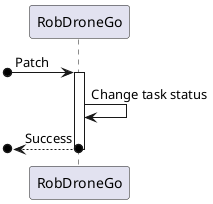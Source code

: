 @startuml SD Lv1

participant RobDroneGo as system
[o-> system : Patch
activate system

system -> system : Change task status

[o<--o system : Success
deactivate system

@enduml
